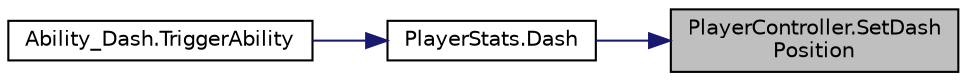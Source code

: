 digraph "PlayerController.SetDashPosition"
{
 // INTERACTIVE_SVG=YES
 // LATEX_PDF_SIZE
  bgcolor="transparent";
  edge [fontname="Helvetica",fontsize="10",labelfontname="Helvetica",labelfontsize="10"];
  node [fontname="Helvetica",fontsize="10",shape=record];
  rankdir="RL";
  Node1 [label="PlayerController.SetDash\lPosition",height=0.2,width=0.4,color="black", fillcolor="grey75", style="filled", fontcolor="black",tooltip="Initialize a Dash Animation and start to move towards there."];
  Node1 -> Node2 [dir="back",color="midnightblue",fontsize="10",style="solid",fontname="Helvetica"];
  Node2 [label="PlayerStats.Dash",height=0.2,width=0.4,color="black",URL="$class_player_stats.html#a33b723f51a189f34d473f1e98ac57aa0",tooltip=" "];
  Node2 -> Node3 [dir="back",color="midnightblue",fontsize="10",style="solid",fontname="Helvetica"];
  Node3 [label="Ability_Dash.TriggerAbility",height=0.2,width=0.4,color="black",URL="$class_ability___dash.html#a4b8c736f5d9b2cab6cca814a98e234f6",tooltip=" "];
}
